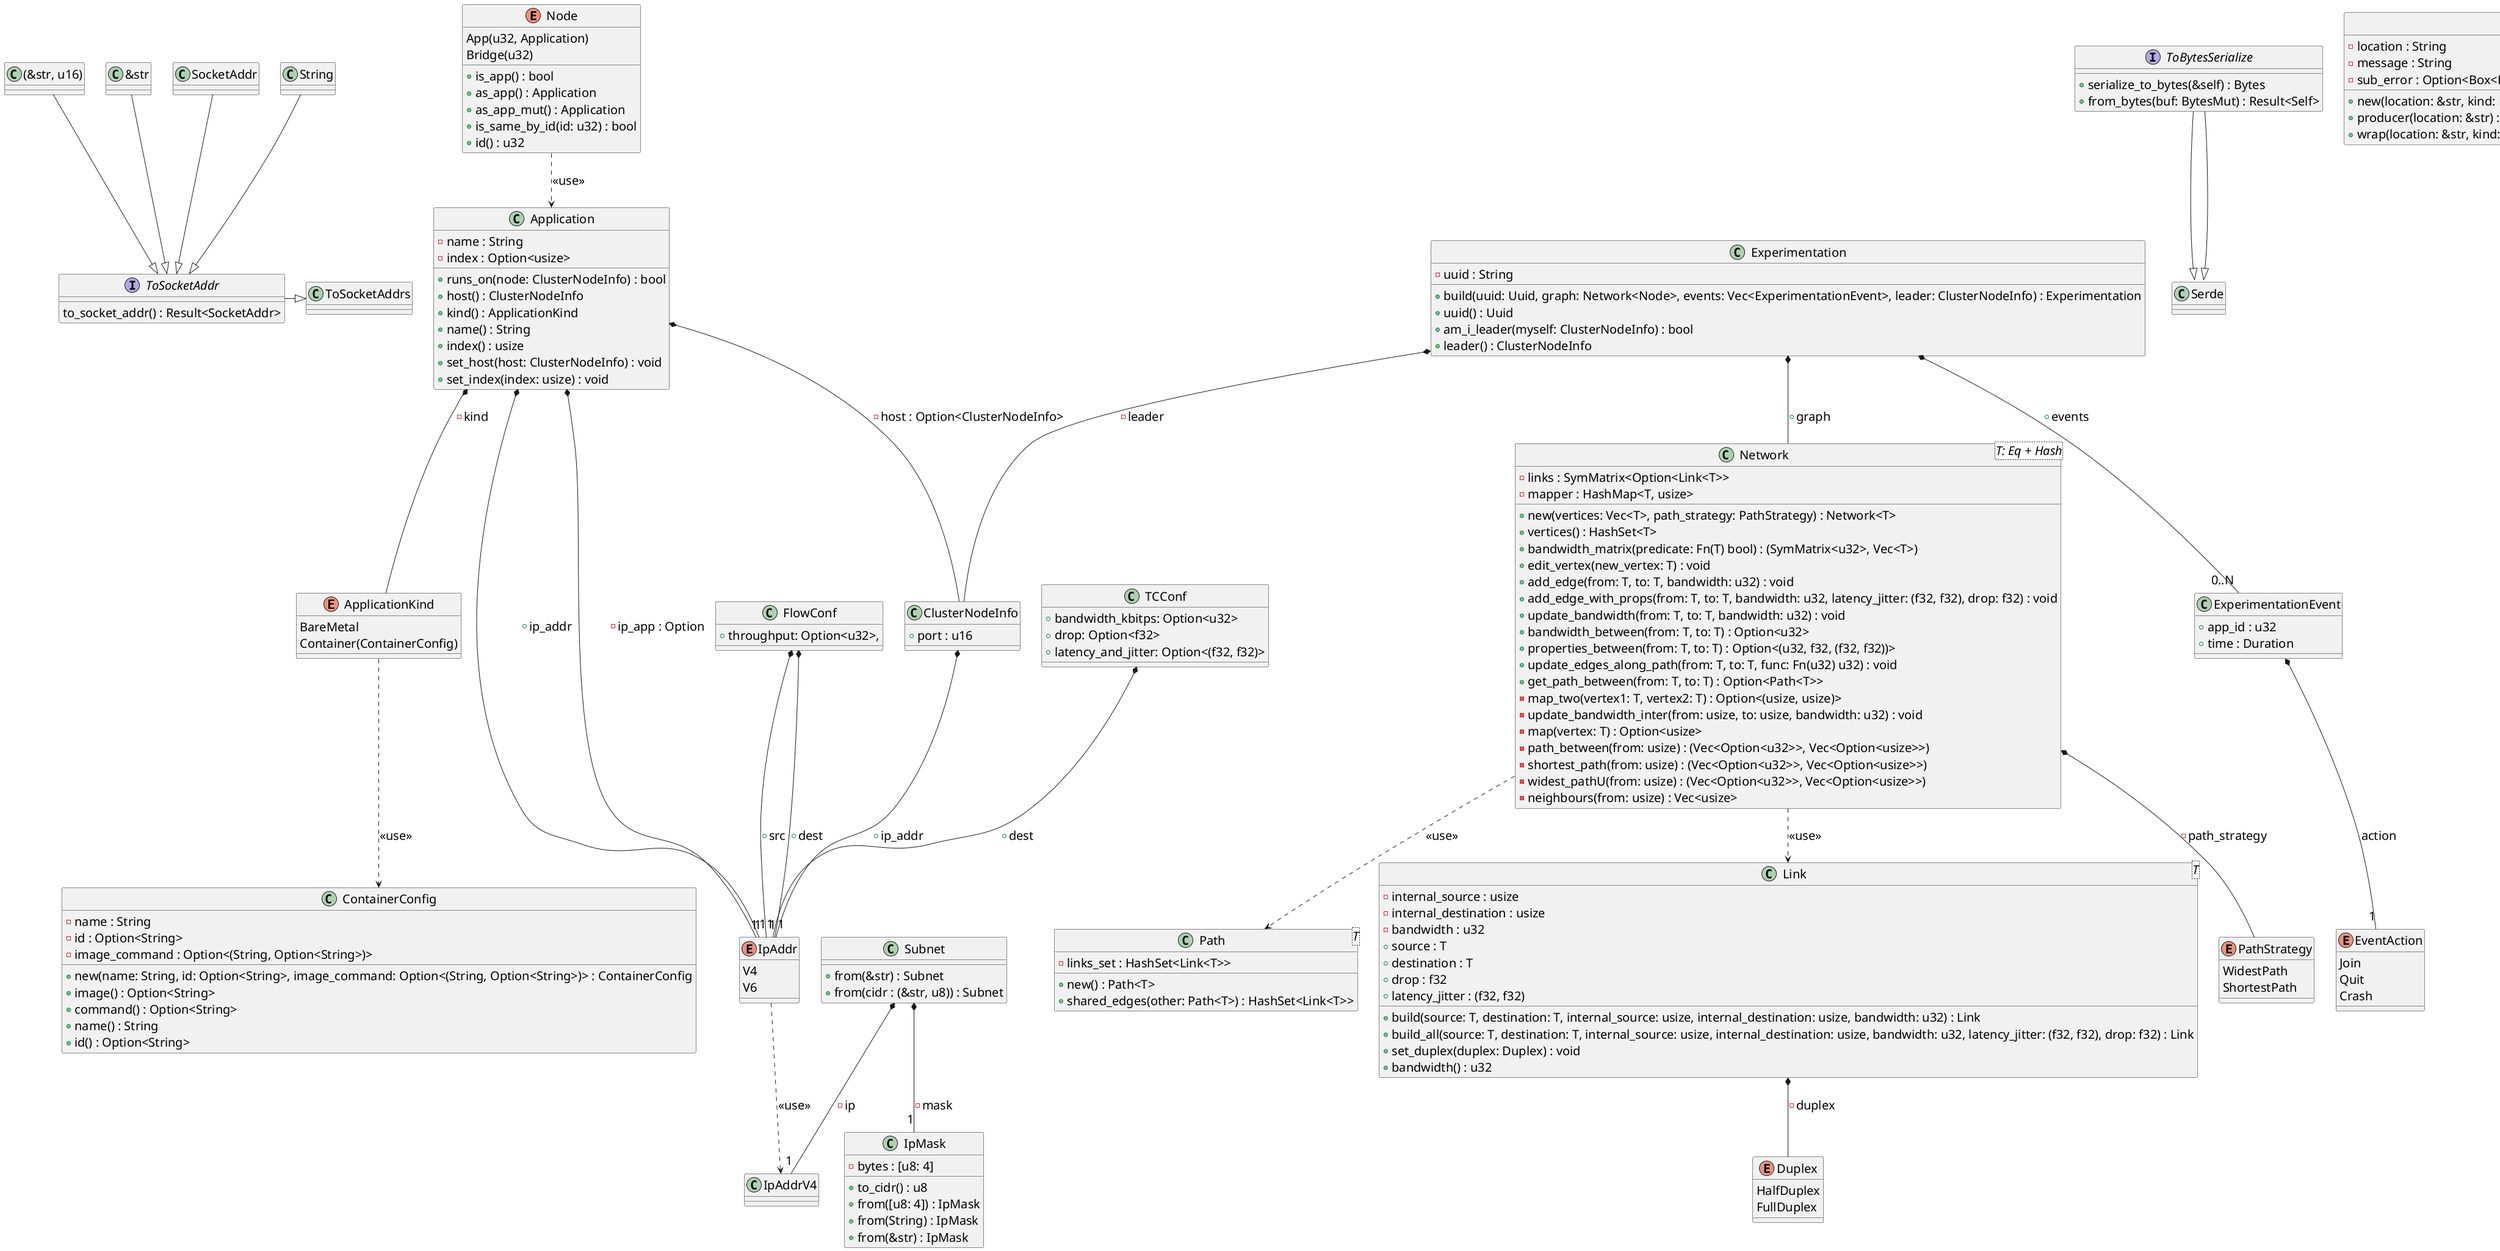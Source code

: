 @startuml
'https://plantuml.com/class-diagram
skinparam defaultFontSize 20

enum ApplicationKind {
    BareMetal
    {field} Container(ContainerConfig)
}

class ContainerConfig {
    -name : String
    -id : Option<String>
    -{field} image_command : Option<(String, Option<String>)>
    +new(name: String, id: Option<String>, image_command: Option<(String, Option<String>)> : ContainerConfig
    +image() : Option<String>
    +command() : Option<String>
    +name() : String
    +id() : Option<String>
}

ApplicationKind ..> ContainerConfig : <<use>>

class ClusterNodeInfo {
    +port : u16
}

ClusterNodeInfo *-- "1" IpAddr : +ip_addr


Application *-- ClusterNodeInfo : -host : Option<ClusterNodeInfo>
Application *-- ApplicationKind : -kind

class Application {
    -name : String
    -index : Option<usize>
    +runs_on(node: ClusterNodeInfo) : bool
    +host() : ClusterNodeInfo
    +kind() : ApplicationKind
    +name() : String
    +index() : usize
    +set_host(host: ClusterNodeInfo) : void
    +set_index(index: usize) : void
}

Application *-- "1" IpAddr : +ip_addr
Application *-- "1" IpAddr : -ip_app : Option

Node ..> Application : <<use>>

enum Node {
    {field} App(u32, Application)
    {field} Bridge(u32)
    +is_app() : bool
    +as_app() : Application
    +as_app_mut() : Application
    +is_same_by_id(id: u32) : bool
    +id() : u32
}

enum Duplex {
    HalfDuplex
    FullDuplex
}

class Link<T> {
    -internal_source : usize
    -internal_destination : usize
    -bandwidth : u32
    +source : T
    +destination : T
    +drop : f32
    +{field} latency_jitter : (f32, f32)
    +build(source: T, destination: T, internal_source: usize, internal_destination: usize, bandwidth: u32) : Link
    +build_all(source: T, destination: T, internal_source: usize, internal_destination: usize, bandwidth: u32, latency_jitter: (f32, f32), drop: f32) : Link
    +set_duplex(duplex: Duplex) : void
    +bandwidth() : u32
}
Link *-- Duplex : -duplex

enum PathStrategy {
    WidestPath
    ShortestPath
}

class Path<T> {
    -links_set : HashSet<Link<T>>
    +new() : Path<T>
    +shared_edges(other: Path<T>) : HashSet<Link<T>>
}

class Network<T: Eq + Hash> {
    -links : SymMatrix<Option<Link<T>>
    -mapper : HashMap<T, usize>
    +new(vertices: Vec<T>, path_strategy: PathStrategy) : Network<T>
    +vertices() : HashSet<T>
    +bandwidth_matrix(predicate: Fn(T) bool) : (SymMatrix<u32>, Vec<T>)
    +edit_vertex(new_vertex: T) : void
    +add_edge(from: T, to: T, bandwidth: u32) : void
    +add_edge_with_props(from: T, to: T, bandwidth: u32, latency_jitter: (f32, f32), drop: f32) : void
    +update_bandwidth(from: T, to: T, bandwidth: u32) : void
    +bandwidth_between(from: T, to: T) : Option<u32>
    +properties_between(from: T, to: T) : Option<(u32, f32, (f32, f32))>
    +update_edges_along_path(from: T, to: T, func: Fn(u32) u32) : void
    +get_path_between(from: T, to: T) : Option<Path<T>>
    -map_two(vertex1: T, vertex2: T) : Option<(usize, usize)>
    -update_bandwidth_inter(from: usize, to: usize, bandwidth: u32) : void
    -map(vertex: T) : Option<usize>
    -path_between(from: usize) : (Vec<Option<u32>>, Vec<Option<usize>>)
    -shortest_path(from: usize) : (Vec<Option<u32>>, Vec<Option<usize>>)
    -widest_pathU(from: usize) : (Vec<Option<u32>>, Vec<Option<usize>>)
    -neighbours(from: usize) : Vec<usize>
}
Network *-- PathStrategy : -path_strategy
Network ..> Link : <<use>>
Network ..> Path : <<use>>


enum EventAction {
    Join
    Quit
    Crash
}

class TCConf {
    +bandwidth_kbitps: Option<u32>
    +{field}  drop: Option<f32>
    +{field} latency_and_jitter: Option<(f32, f32)>
}
TCConf *-- "1" IpAddr : +dest

interface ToSocketAddr {
    to_socket_addr() : Result<SocketAddr>
}

ToSocketAddr -|> ToSocketAddrs
"(&str, u16)" --|> ToSocketAddr
"&str" --|> ToSocketAddr
SocketAddr --|> ToSocketAddr
String --|> ToSocketAddr

ToBytesSerialize --|> Serde::Serialize
ToBytesSerialize --|> Serde::Deserialize
interface ToBytesSerialize {
    +serialize_to_bytes(&self) : Bytes
    +from_bytes(buf: BytesMut) : Result<Self>
}

class FlowConf {
    +throughput: Option<u32>,
}
FlowConf *-- "1" IpAddr : +src
FlowConf *-- "1" IpAddr : +dest

enum IpAddr {
    V4
    V6
}
IpAddr ..> IpAddrV4 : <<use>>

enum ErrorKind {
    NotFound
    AlreadyStarted
    NoResource
    PerfTestFailed
    CommandFailed
    OpcodeNotRecognized
    NotASocketAddr
    BadWrite
    ConnectionInterrupted
    BadMode
    NoStream
    UnexpectedEof
    EmptyGraph
    AlreadyExists
    InconsistentState
    InvalidData
    DockerInit
    Unsupported
    Parse
    Wrapped
}

class ErrorProducer {
    -location : String
    +create(kind : ErrorKind, message: &str) : Error
    +wrap(kind : ErrorKind, message: &str, error: Error) : Error
}
ErrorProducer ..> ErrorKind : <<use>>

class Error {
    -location : String
    -message : String
    -sub_error : Option<Box<Error>>
    +new(location: &str, kind: ErrorKind, message: &str) : Error
    +producer(location: &str) : ErrorProducer
    +wrap(location: &str, kind: ErrorKind, message: &str, error: impl std::error::Error + 'static + Send) -> Error
}
Error ..> ErrorProducer : <<use>>
Error *-- "1" ErrorKind : -kind

class Subnet {
    +from(&str) : Subnet
    +from(cidr : (&str, u8)) : Subnet
}
Subnet *-- "1" IpAddrV4 : -ip
Subnet *-- "1" IpMask : -mask

class IpMask {
    -bytes : [u8: 4]
    +to_cidr() : u8
    +from([u8: 4]) : IpMask
    +from(String) : IpMask
    +from(&str) : IpMask
}


class ExperimentationEvent {
    +app_id : u32
    +time : Duration
}
ExperimentationEvent *-- "1" EventAction : action

Experimentation *-- ClusterNodeInfo : -leader
Experimentation *-- Network : +graph
Experimentation *-- "0..N" ExperimentationEvent : +events
class Experimentation {
    -uuid : String
    +build(uuid: Uuid, graph: Network<Node>, events: Vec<ExperimentationEvent>, leader: ClusterNodeInfo) : Experimentation
    +uuid() : Uuid
    +am_i_leader(myself: ClusterNodeInfo) : bool
    +leader() : ClusterNodeInfo
}

@enduml